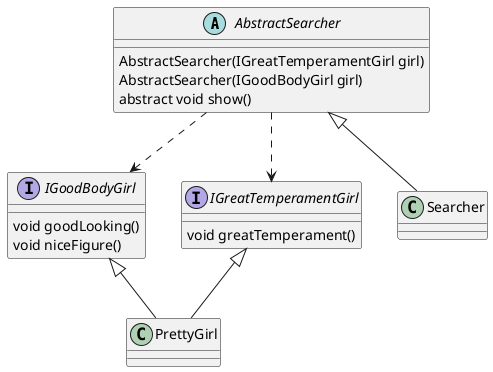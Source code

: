 @startuml
'https://plantuml.com/class-diagram

abstract class AbstractSearcher {
AbstractSearcher(IGreatTemperamentGirl girl)
AbstractSearcher(IGoodBodyGirl girl)
abstract void show()
}
interface IGoodBodyGirl {
void goodLooking()
void niceFigure()

}
interface IGreatTemperamentGirl {
void greatTemperament()
}

class PrettyGirl
class Searcher

AbstractSearcher ..> IGoodBodyGirl
AbstractSearcher ..> IGreatTemperamentGirl
AbstractSearcher <|-- Searcher
IGreatTemperamentGirl <|-- PrettyGirl
IGoodBodyGirl <|-- PrettyGirl

@enduml